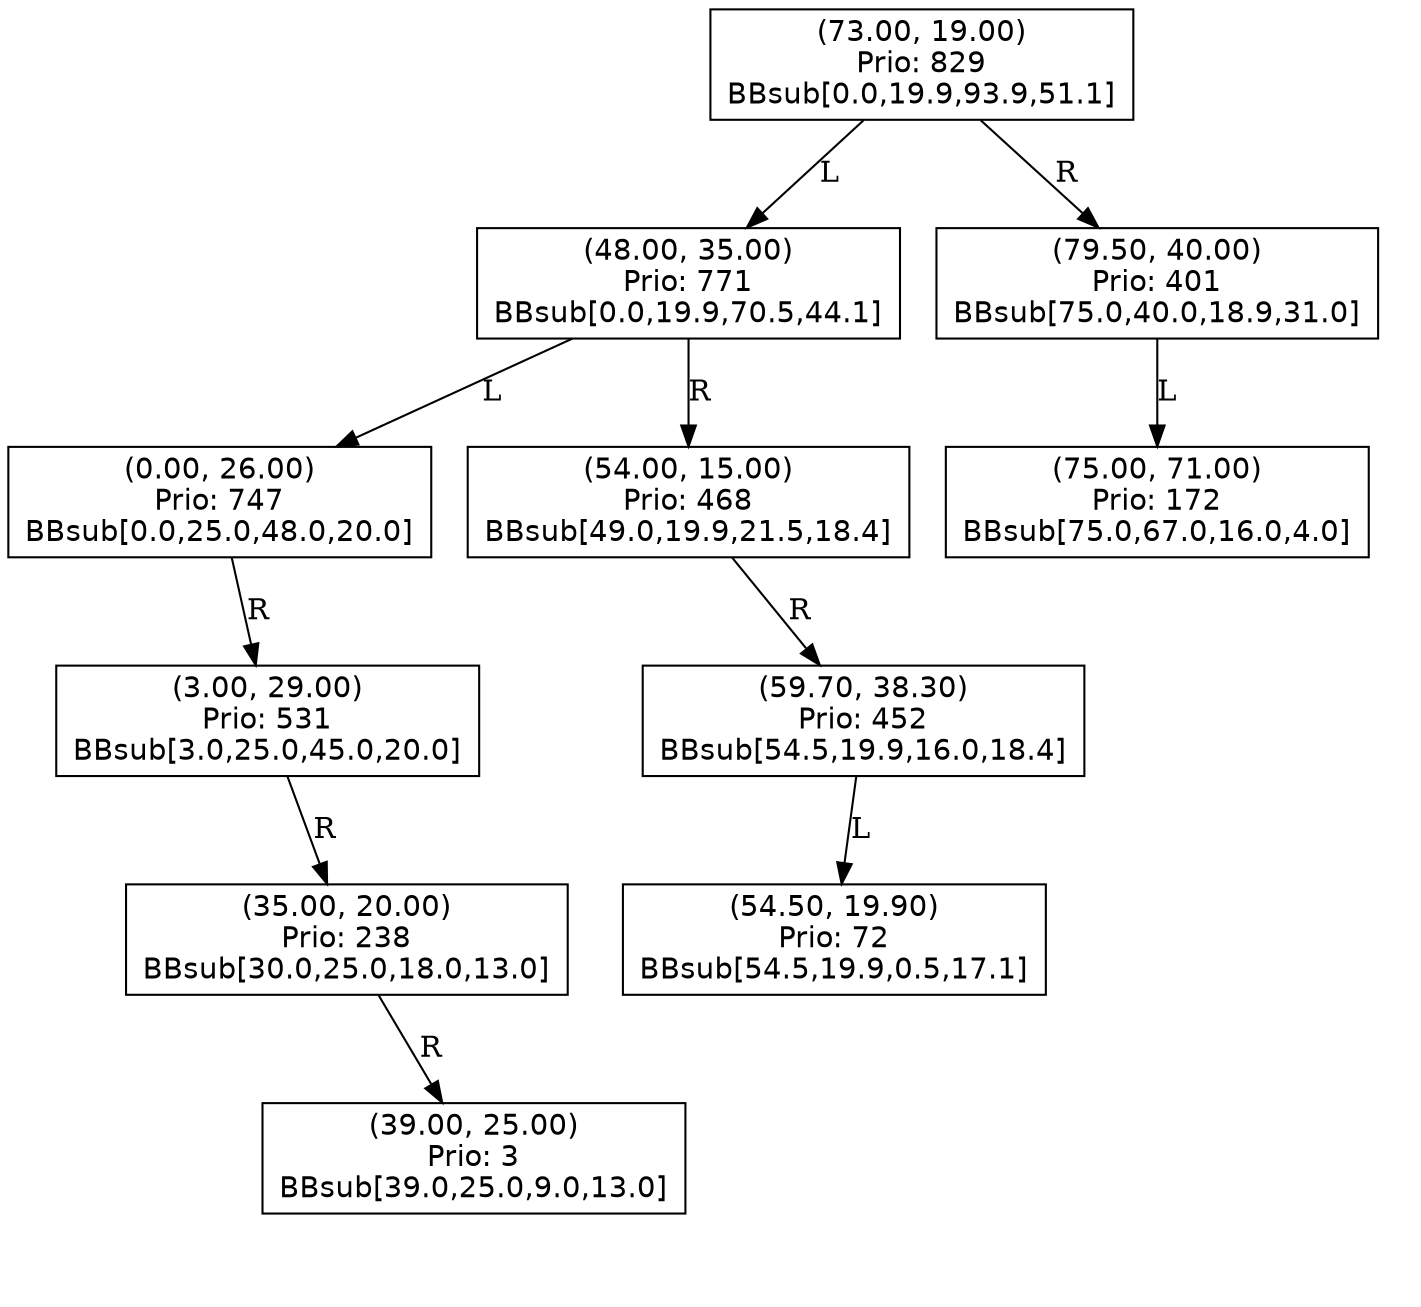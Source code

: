 digraph SmuTreap {
  node [fontname="Helvetica", shape=record];
  node_0x55b42b1c6320 [label="(73.00, 19.00)\nPrio: 829\nBBsub[0.0,19.9,93.9,51.1]"];
  node_0x55b42b1c6320 -> node_0x55b42b1c5db0 [label="L"];
  node_0x55b42b1c5db0 [label="(48.00, 35.00)\nPrio: 771\nBBsub[0.0,19.9,70.5,44.1]"];
  node_0x55b42b1c5db0 -> node_0x55b42b1c5ff0 [label="L"];
  node_0x55b42b1c5ff0 [label="(0.00, 26.00)\nPrio: 747\nBBsub[0.0,25.0,48.0,20.0]"];
  left_null_0x55b42b1c5ff0 [shape=point, style=invis];
  node_0x55b42b1c5ff0 -> left_null_0x55b42b1c5ff0 [style=invis];
  node_0x55b42b1c5ff0 -> node_0x55b42b1c5ed0 [label="R"];
  node_0x55b42b1c5ed0 [label="(3.00, 29.00)\nPrio: 531\nBBsub[3.0,25.0,45.0,20.0]"];
  left_null_0x55b42b1c5ed0 [shape=point, style=invis];
  node_0x55b42b1c5ed0 -> left_null_0x55b42b1c5ed0 [style=invis];
  node_0x55b42b1c5ed0 -> node_0x55b42b1c6100 [label="R"];
  node_0x55b42b1c6100 [label="(35.00, 20.00)\nPrio: 238\nBBsub[30.0,25.0,18.0,13.0]"];
  left_null_0x55b42b1c6100 [shape=point, style=invis];
  node_0x55b42b1c6100 -> left_null_0x55b42b1c6100 [style=invis];
  node_0x55b42b1c6100 -> node_0x55b42b1c6410 [label="R"];
  node_0x55b42b1c6410 [label="(39.00, 25.00)\nPrio: 3\nBBsub[39.0,25.0,9.0,13.0]"];
  left_null_0x55b42b1c6410 [shape=point, style=invis];
  node_0x55b42b1c6410 -> left_null_0x55b42b1c6410 [style=invis];
  right_null_0x55b42b1c6410 [shape=point, style=invis];
  node_0x55b42b1c6410 -> right_null_0x55b42b1c6410 [style=invis];
  node_0x55b42b1c5db0 -> node_0x55b42b1c6210 [label="R"];
  node_0x55b42b1c6210 [label="(54.00, 15.00)\nPrio: 468\nBBsub[49.0,19.9,21.5,18.4]"];
  left_null_0x55b42b1c6210 [shape=point, style=invis];
  node_0x55b42b1c6210 -> left_null_0x55b42b1c6210 [style=invis];
  node_0x55b42b1c6210 -> node_0x55b42b1c65f0 [label="R"];
  node_0x55b42b1c65f0 [label="(59.70, 38.30)\nPrio: 452\nBBsub[54.5,19.9,16.0,18.4]"];
  node_0x55b42b1c65f0 -> node_0x55b42b1c6500 [label="L"];
  node_0x55b42b1c6500 [label="(54.50, 19.90)\nPrio: 72\nBBsub[54.5,19.9,0.5,17.1]"];
  left_null_0x55b42b1c6500 [shape=point, style=invis];
  node_0x55b42b1c6500 -> left_null_0x55b42b1c6500 [style=invis];
  right_null_0x55b42b1c6500 [shape=point, style=invis];
  node_0x55b42b1c6500 -> right_null_0x55b42b1c6500 [style=invis];
  right_null_0x55b42b1c65f0 [shape=point, style=invis];
  node_0x55b42b1c65f0 -> right_null_0x55b42b1c65f0 [style=invis];
  node_0x55b42b1c6320 -> node_0x55b42b1c6a10 [label="R"];
  node_0x55b42b1c6a10 [label="(79.50, 40.00)\nPrio: 401\nBBsub[75.0,40.0,18.9,31.0]"];
  node_0x55b42b1c6a10 -> node_0x55b42b1c66e0 [label="L"];
  node_0x55b42b1c66e0 [label="(75.00, 71.00)\nPrio: 172\nBBsub[75.0,67.0,16.0,4.0]"];
  left_null_0x55b42b1c66e0 [shape=point, style=invis];
  node_0x55b42b1c66e0 -> left_null_0x55b42b1c66e0 [style=invis];
  right_null_0x55b42b1c66e0 [shape=point, style=invis];
  node_0x55b42b1c66e0 -> right_null_0x55b42b1c66e0 [style=invis];
  right_null_0x55b42b1c6a10 [shape=point, style=invis];
  node_0x55b42b1c6a10 -> right_null_0x55b42b1c6a10 [style=invis];
}
